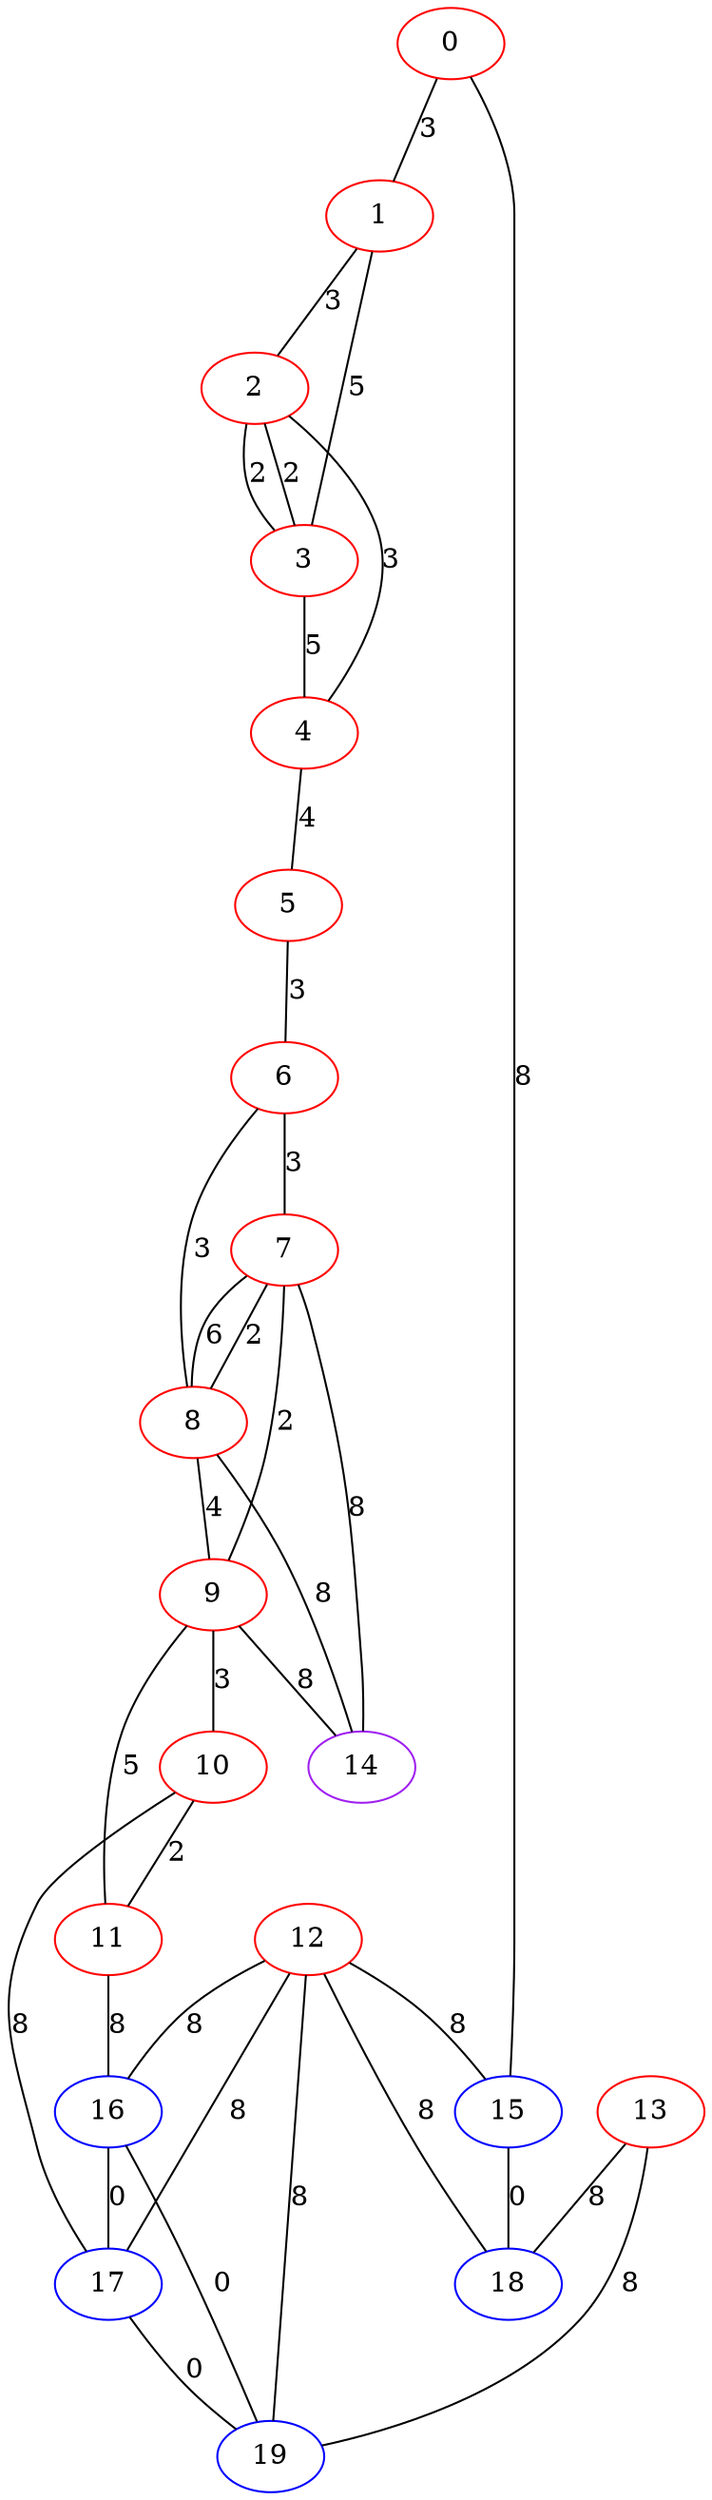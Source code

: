 graph "" {
0 [color=red, weight=1];
1 [color=red, weight=1];
2 [color=red, weight=1];
3 [color=red, weight=1];
4 [color=red, weight=1];
5 [color=red, weight=1];
6 [color=red, weight=1];
7 [color=red, weight=1];
8 [color=red, weight=1];
9 [color=red, weight=1];
10 [color=red, weight=1];
11 [color=red, weight=1];
12 [color=red, weight=1];
13 [color=red, weight=1];
14 [color=purple, weight=4];
15 [color=blue, weight=3];
16 [color=blue, weight=3];
17 [color=blue, weight=3];
18 [color=blue, weight=3];
19 [color=blue, weight=3];
0 -- 1  [key=0, label=3];
0 -- 15  [key=0, label=8];
1 -- 2  [key=0, label=3];
1 -- 3  [key=0, label=5];
2 -- 3  [key=0, label=2];
2 -- 3  [key=1, label=2];
2 -- 4  [key=0, label=3];
3 -- 4  [key=0, label=5];
4 -- 5  [key=0, label=4];
5 -- 6  [key=0, label=3];
6 -- 8  [key=0, label=3];
6 -- 7  [key=0, label=3];
7 -- 8  [key=0, label=6];
7 -- 8  [key=1, label=2];
7 -- 9  [key=0, label=2];
7 -- 14  [key=0, label=8];
8 -- 9  [key=0, label=4];
8 -- 14  [key=0, label=8];
9 -- 10  [key=0, label=3];
9 -- 11  [key=0, label=5];
9 -- 14  [key=0, label=8];
10 -- 11  [key=0, label=2];
10 -- 17  [key=0, label=8];
11 -- 16  [key=0, label=8];
12 -- 16  [key=0, label=8];
12 -- 17  [key=0, label=8];
12 -- 18  [key=0, label=8];
12 -- 19  [key=0, label=8];
12 -- 15  [key=0, label=8];
13 -- 18  [key=0, label=8];
13 -- 19  [key=0, label=8];
15 -- 18  [key=0, label=0];
16 -- 17  [key=0, label=0];
16 -- 19  [key=0, label=0];
17 -- 19  [key=0, label=0];
}
